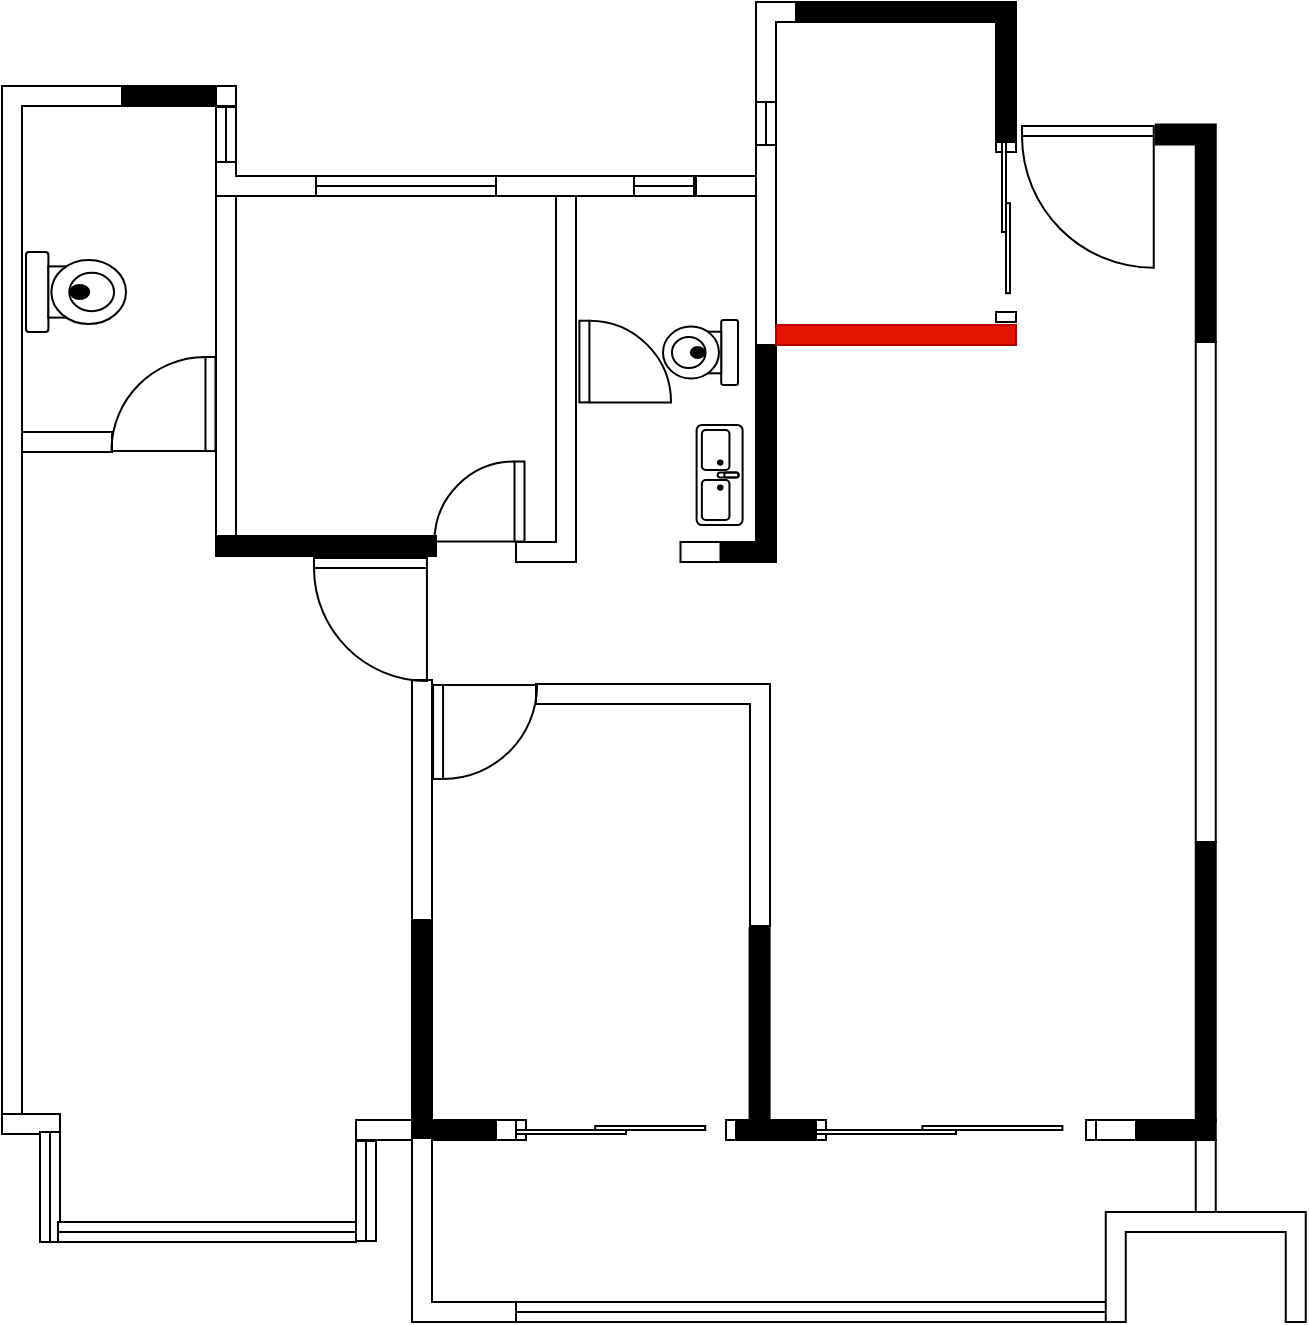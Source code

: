 <mxfile version="28.1.0">
  <diagram name="第 1 页" id="_XM3vjgN4bQ6cUt2o9I2">
    <mxGraphModel dx="1182" dy="645" grid="1" gridSize="10" guides="1" tooltips="1" connect="1" arrows="1" fold="1" page="1" pageScale="1" pageWidth="827" pageHeight="1169" math="0" shadow="0">
      <root>
        <mxCell id="0" />
        <mxCell id="1" parent="0" />
        <mxCell id="Gvs879eCOgu5enrVMvLc-1" value="" style="verticalLabelPosition=bottom;html=1;verticalAlign=top;align=center;shape=mxgraph.floorplan.wallCorner;fillColor=strokeColor;direction=south;" parent="1" vertex="1">
          <mxGeometry x="550" y="180" width="110" height="70" as="geometry" />
        </mxCell>
        <mxCell id="Gvs879eCOgu5enrVMvLc-3" value="" style="verticalLabelPosition=bottom;html=1;verticalAlign=top;align=center;shape=mxgraph.floorplan.wallCorner;fillColor=strokeColor;direction=south;" parent="1" vertex="1">
          <mxGeometry x="729.88" y="241.25" width="30" height="108.75" as="geometry" />
        </mxCell>
        <mxCell id="BDumn9-ugRww-VhlWbHq-1" value="" style="verticalLabelPosition=bottom;html=1;verticalAlign=top;align=center;shape=mxgraph.floorplan.doorLeft;aspect=fixed;flipH=1;" parent="1" vertex="1">
          <mxGeometry x="663" y="242" width="65.88" height="70" as="geometry" />
        </mxCell>
        <mxCell id="BDumn9-ugRww-VhlWbHq-2" value="" style="verticalLabelPosition=bottom;html=1;verticalAlign=top;align=center;shape=mxgraph.floorplan.wall;direction=south;" parent="1" vertex="1">
          <mxGeometry x="749.88" y="350" width="10" height="250" as="geometry" />
        </mxCell>
        <mxCell id="BDumn9-ugRww-VhlWbHq-3" value="" style="verticalLabelPosition=bottom;html=1;verticalAlign=top;align=center;shape=mxgraph.floorplan.wallCorner;gradientColor=none;" parent="1" vertex="1">
          <mxGeometry x="530" y="180" width="20" height="50" as="geometry" />
        </mxCell>
        <mxCell id="BDumn9-ugRww-VhlWbHq-5" value="" style="verticalLabelPosition=bottom;html=1;verticalAlign=top;align=center;shape=mxgraph.floorplan.window;direction=west;rotation=90;" parent="1" vertex="1">
          <mxGeometry x="518.5" y="241.5" width="33" height="10" as="geometry" />
        </mxCell>
        <mxCell id="BDumn9-ugRww-VhlWbHq-7" value="" style="verticalLabelPosition=bottom;html=1;verticalAlign=top;align=center;shape=mxgraph.floorplan.doorSlidingGlass;dx=0.34;direction=south;" parent="1" vertex="1">
          <mxGeometry x="650" y="250" width="10" height="90" as="geometry" />
        </mxCell>
        <mxCell id="gL_sYNNBg2YiWqMNaNvk-4" value="" style="verticalLabelPosition=bottom;html=1;verticalAlign=top;align=center;shape=mxgraph.floorplan.wallCorner;fillColor=strokeColor;direction=west" vertex="1" parent="1">
          <mxGeometry x="505" y="350" width="35" height="110" as="geometry" />
        </mxCell>
        <mxCell id="gL_sYNNBg2YiWqMNaNvk-5" value="" style="verticalLabelPosition=bottom;html=1;verticalAlign=top;align=center;shape=mxgraph.floorplan.wall;" vertex="1" parent="1">
          <mxGeometry x="500" y="267" width="30" height="10" as="geometry" />
        </mxCell>
        <mxCell id="gL_sYNNBg2YiWqMNaNvk-6" value="" style="verticalLabelPosition=bottom;html=1;verticalAlign=top;align=center;shape=mxgraph.floorplan.window;" vertex="1" parent="1">
          <mxGeometry x="469" y="267" width="30" height="10" as="geometry" />
        </mxCell>
        <mxCell id="gL_sYNNBg2YiWqMNaNvk-7" value="" style="verticalLabelPosition=bottom;html=1;verticalAlign=top;align=center;shape=mxgraph.floorplan.wall;" vertex="1" parent="1">
          <mxGeometry x="399" y="267" width="70" height="10" as="geometry" />
        </mxCell>
        <mxCell id="gL_sYNNBg2YiWqMNaNvk-9" value="" style="verticalLabelPosition=bottom;html=1;verticalAlign=top;align=center;shape=mxgraph.floorplan.wallCorner;direction=north" vertex="1" parent="1">
          <mxGeometry x="260" y="260" width="50" height="17" as="geometry" />
        </mxCell>
        <mxCell id="gL_sYNNBg2YiWqMNaNvk-10" value="" style="verticalLabelPosition=bottom;html=1;verticalAlign=top;align=center;shape=mxgraph.floorplan.wall;direction=south;strokeWidth=1;fillStyle=solid;fillColor=default;" vertex="1" parent="1">
          <mxGeometry x="260" y="277" width="10" height="173" as="geometry" />
        </mxCell>
        <mxCell id="gL_sYNNBg2YiWqMNaNvk-13" value="" style="verticalLabelPosition=bottom;html=1;verticalAlign=top;align=center;shape=mxgraph.floorplan.wall;fillColor=strokeColor;" vertex="1" parent="1">
          <mxGeometry x="260" y="447" width="110" height="10" as="geometry" />
        </mxCell>
        <mxCell id="gL_sYNNBg2YiWqMNaNvk-14" value="" style="verticalLabelPosition=bottom;html=1;verticalAlign=top;align=center;shape=mxgraph.floorplan.wallCorner;direction=west" vertex="1" parent="1">
          <mxGeometry x="410" y="277" width="30" height="183" as="geometry" />
        </mxCell>
        <mxCell id="gL_sYNNBg2YiWqMNaNvk-15" value="" style="verticalLabelPosition=bottom;html=1;verticalAlign=top;align=center;shape=mxgraph.floorplan.doorRight;aspect=fixed;rotation=90;" vertex="1" parent="1">
          <mxGeometry x="373" y="408.5" width="40" height="42.5" as="geometry" />
        </mxCell>
        <mxCell id="gL_sYNNBg2YiWqMNaNvk-16" value="" style="verticalLabelPosition=bottom;html=1;verticalAlign=top;align=center;shape=mxgraph.floorplan.doorLeft;aspect=fixed;rotation=-90;" vertex="1" parent="1">
          <mxGeometry x="442.97" y="338.09" width="40.83" height="43.38" as="geometry" />
        </mxCell>
        <mxCell id="gL_sYNNBg2YiWqMNaNvk-17" value="" style="verticalLabelPosition=bottom;html=1;verticalAlign=top;align=center;shape=mxgraph.floorplan.wall;" vertex="1" parent="1">
          <mxGeometry x="492.25" y="450" width="20" height="10" as="geometry" />
        </mxCell>
        <mxCell id="gL_sYNNBg2YiWqMNaNvk-18" value="" style="verticalLabelPosition=bottom;html=1;verticalAlign=top;align=center;shape=mxgraph.floorplan.sink_double2;rotation=90;" vertex="1" parent="1">
          <mxGeometry x="486.8" y="405" width="50" height="23" as="geometry" />
        </mxCell>
        <mxCell id="gL_sYNNBg2YiWqMNaNvk-19" value="" style="verticalLabelPosition=bottom;html=1;verticalAlign=top;align=center;shape=mxgraph.floorplan.toilet;rotation=90;" vertex="1" parent="1">
          <mxGeometry x="486" y="336.5" width="32.5" height="37.5" as="geometry" />
        </mxCell>
        <mxCell id="gL_sYNNBg2YiWqMNaNvk-20" value="" style="verticalLabelPosition=bottom;html=1;verticalAlign=top;align=center;shape=mxgraph.floorplan.window;rotation=90;" vertex="1" parent="1">
          <mxGeometry x="251.25" y="241.25" width="27.5" height="10" as="geometry" />
        </mxCell>
        <mxCell id="gL_sYNNBg2YiWqMNaNvk-21" value="" style="verticalLabelPosition=bottom;html=1;verticalAlign=top;align=center;shape=mxgraph.floorplan.wall;" vertex="1" parent="1">
          <mxGeometry x="260" y="222" width="10" height="10" as="geometry" />
        </mxCell>
        <mxCell id="gL_sYNNBg2YiWqMNaNvk-22" value="" style="verticalLabelPosition=bottom;html=1;verticalAlign=top;align=center;shape=mxgraph.floorplan.wall;fillColor=strokeColor;" vertex="1" parent="1">
          <mxGeometry x="210" y="222" width="50" height="10" as="geometry" />
        </mxCell>
        <mxCell id="gL_sYNNBg2YiWqMNaNvk-24" value="" style="verticalLabelPosition=bottom;html=1;verticalAlign=top;align=center;shape=mxgraph.floorplan.window;" vertex="1" parent="1">
          <mxGeometry x="310" y="267" width="90" height="10" as="geometry" />
        </mxCell>
        <mxCell id="gL_sYNNBg2YiWqMNaNvk-26" value="" style="verticalLabelPosition=bottom;html=1;verticalAlign=top;align=center;shape=mxgraph.floorplan.wallCorner;" vertex="1" parent="1">
          <mxGeometry x="153" y="222" width="60" height="518" as="geometry" />
        </mxCell>
        <mxCell id="gL_sYNNBg2YiWqMNaNvk-27" value="" style="verticalLabelPosition=bottom;html=1;verticalAlign=top;align=center;shape=mxgraph.floorplan.wall;" vertex="1" parent="1">
          <mxGeometry x="153" y="736" width="29" height="10" as="geometry" />
        </mxCell>
        <mxCell id="gL_sYNNBg2YiWqMNaNvk-31" value="" style="verticalLabelPosition=bottom;html=1;verticalAlign=top;align=center;shape=mxgraph.floorplan.window;rotation=90;" vertex="1" parent="1">
          <mxGeometry x="149.5" y="767.5" width="55" height="10" as="geometry" />
        </mxCell>
        <mxCell id="gL_sYNNBg2YiWqMNaNvk-32" value="" style="verticalLabelPosition=bottom;html=1;verticalAlign=top;align=center;shape=mxgraph.floorplan.window;" vertex="1" parent="1">
          <mxGeometry x="181" y="790" width="149" height="10" as="geometry" />
        </mxCell>
        <mxCell id="gL_sYNNBg2YiWqMNaNvk-33" value="" style="verticalLabelPosition=bottom;html=1;verticalAlign=top;align=center;shape=mxgraph.floorplan.window;rotation=90;" vertex="1" parent="1">
          <mxGeometry x="310" y="768.5" width="50" height="12" as="geometry" />
        </mxCell>
        <mxCell id="gL_sYNNBg2YiWqMNaNvk-34" value="" style="verticalLabelPosition=bottom;html=1;verticalAlign=top;align=center;shape=mxgraph.floorplan.wall;fillColor=strokeColor;" vertex="1" parent="1">
          <mxGeometry x="358" y="739" width="41" height="10" as="geometry" />
        </mxCell>
        <mxCell id="gL_sYNNBg2YiWqMNaNvk-35" value="" style="verticalLabelPosition=bottom;html=1;verticalAlign=top;align=center;shape=mxgraph.floorplan.window;" vertex="1" parent="1">
          <mxGeometry x="410" y="830" width="300" height="10" as="geometry" />
        </mxCell>
        <mxCell id="gL_sYNNBg2YiWqMNaNvk-36" value="" style="verticalLabelPosition=bottom;html=1;verticalAlign=top;align=center;shape=mxgraph.floorplan.wall;" vertex="1" parent="1">
          <mxGeometry x="163" y="395" width="45" height="10" as="geometry" />
        </mxCell>
        <mxCell id="gL_sYNNBg2YiWqMNaNvk-37" value="" style="verticalLabelPosition=bottom;html=1;verticalAlign=top;align=center;shape=mxgraph.floorplan.wall;fillColor=strokeColor;direction=south;" vertex="1" parent="1">
          <mxGeometry x="358" y="640" width="10" height="98" as="geometry" />
        </mxCell>
        <mxCell id="gL_sYNNBg2YiWqMNaNvk-38" value="" style="verticalLabelPosition=bottom;html=1;verticalAlign=top;align=center;shape=mxgraph.floorplan.wallCorner;direction=north" vertex="1" parent="1">
          <mxGeometry x="358" y="748" width="52" height="92" as="geometry" />
        </mxCell>
        <mxCell id="gL_sYNNBg2YiWqMNaNvk-39" value="" style="verticalLabelPosition=bottom;html=1;verticalAlign=top;align=center;shape=mxgraph.floorplan.wall;" vertex="1" parent="1">
          <mxGeometry x="400" y="739" width="10" height="10" as="geometry" />
        </mxCell>
        <mxCell id="gL_sYNNBg2YiWqMNaNvk-40" value="" style="verticalLabelPosition=bottom;html=1;verticalAlign=top;align=center;shape=mxgraph.floorplan.wall;fillColor=strokeColor;direction=south;" vertex="1" parent="1">
          <mxGeometry x="526.8" y="643" width="10" height="96" as="geometry" />
        </mxCell>
        <mxCell id="gL_sYNNBg2YiWqMNaNvk-41" value="" style="verticalLabelPosition=bottom;html=1;verticalAlign=top;align=center;shape=mxgraph.floorplan.wall;fillColor=strokeColor;" vertex="1" parent="1">
          <mxGeometry x="518.5" y="739" width="41.5" height="10" as="geometry" />
        </mxCell>
        <mxCell id="gL_sYNNBg2YiWqMNaNvk-43" value="" style="verticalLabelPosition=bottom;html=1;verticalAlign=top;align=center;shape=mxgraph.floorplan.wall;fillColor=strokeColor;" vertex="1" parent="1">
          <mxGeometry x="720" y="739" width="39.88" height="10" as="geometry" />
        </mxCell>
        <mxCell id="gL_sYNNBg2YiWqMNaNvk-45" value="" style="verticalLabelPosition=bottom;html=1;verticalAlign=top;align=center;shape=mxgraph.floorplan.wall;fillColor=strokeColor;direction=south;" vertex="1" parent="1">
          <mxGeometry x="749.88" y="600" width="10" height="140" as="geometry" />
        </mxCell>
        <mxCell id="gL_sYNNBg2YiWqMNaNvk-46" value="" style="verticalLabelPosition=bottom;html=1;verticalAlign=top;align=center;shape=mxgraph.floorplan.wall;" vertex="1" parent="1">
          <mxGeometry x="700" y="739" width="20" height="10" as="geometry" />
        </mxCell>
        <mxCell id="gL_sYNNBg2YiWqMNaNvk-47" value="" style="verticalLabelPosition=bottom;html=1;verticalAlign=top;align=center;shape=mxgraph.floorplan.doorSlidingGlass;dx=0.38;" vertex="1" parent="1">
          <mxGeometry x="560" y="739" width="140" height="10" as="geometry" />
        </mxCell>
        <mxCell id="gL_sYNNBg2YiWqMNaNvk-48" value="" style="verticalLabelPosition=bottom;html=1;verticalAlign=top;align=center;shape=mxgraph.floorplan.wall;direction=south;" vertex="1" parent="1">
          <mxGeometry x="749.88" y="749" width="10" height="40" as="geometry" />
        </mxCell>
        <mxCell id="gL_sYNNBg2YiWqMNaNvk-49" value="" style="verticalLabelPosition=bottom;html=1;verticalAlign=top;align=center;shape=mxgraph.floorplan.wallU;" vertex="1" parent="1">
          <mxGeometry x="704.88" y="785" width="100" height="55" as="geometry" />
        </mxCell>
        <mxCell id="gL_sYNNBg2YiWqMNaNvk-51" value="" style="verticalLabelPosition=bottom;html=1;verticalAlign=top;align=center;shape=mxgraph.floorplan.doorSlidingGlass;dx=0.36;" vertex="1" parent="1">
          <mxGeometry x="410" y="739" width="110" height="10" as="geometry" />
        </mxCell>
        <mxCell id="gL_sYNNBg2YiWqMNaNvk-52" value="" style="verticalLabelPosition=bottom;html=1;verticalAlign=top;align=center;shape=mxgraph.floorplan.wall;direction=south;" vertex="1" parent="1">
          <mxGeometry x="358" y="519" width="10" height="120" as="geometry" />
        </mxCell>
        <mxCell id="gL_sYNNBg2YiWqMNaNvk-53" value="" style="verticalLabelPosition=bottom;html=1;verticalAlign=top;align=center;shape=mxgraph.floorplan.wallCorner;direction=south;" vertex="1" parent="1">
          <mxGeometry x="420" y="521" width="117" height="121" as="geometry" />
        </mxCell>
        <mxCell id="gL_sYNNBg2YiWqMNaNvk-55" value="" style="verticalLabelPosition=bottom;html=1;verticalAlign=top;align=center;shape=mxgraph.floorplan.doorRight;aspect=fixed;rotation=-90;" vertex="1" parent="1">
          <mxGeometry x="370" y="520.01" width="47" height="49.94" as="geometry" />
        </mxCell>
        <mxCell id="gL_sYNNBg2YiWqMNaNvk-56" value="" style="verticalLabelPosition=bottom;html=1;verticalAlign=top;align=center;shape=mxgraph.floorplan.doorRight;aspect=fixed;" vertex="1" parent="1">
          <mxGeometry x="309" y="458" width="56.47" height="60" as="geometry" />
        </mxCell>
        <mxCell id="gL_sYNNBg2YiWqMNaNvk-57" value="" style="verticalLabelPosition=bottom;html=1;verticalAlign=top;align=center;shape=mxgraph.floorplan.doorRight;aspect=fixed;rotation=90;" vertex="1" parent="1">
          <mxGeometry x="211.25" y="356.04" width="47.03" height="49.96" as="geometry" />
        </mxCell>
        <mxCell id="gL_sYNNBg2YiWqMNaNvk-58" value="" style="verticalLabelPosition=bottom;html=1;verticalAlign=top;align=center;shape=mxgraph.floorplan.toilet;rotation=-90;" vertex="1" parent="1">
          <mxGeometry x="170" y="300" width="40" height="50" as="geometry" />
        </mxCell>
        <mxCell id="gL_sYNNBg2YiWqMNaNvk-59" value="" style="verticalLabelPosition=bottom;html=1;verticalAlign=top;align=center;shape=mxgraph.floorplan.wall;direction=south;" vertex="1" parent="1">
          <mxGeometry x="530" y="251.5" width="10" height="100" as="geometry" />
        </mxCell>
        <mxCell id="gL_sYNNBg2YiWqMNaNvk-60" value="" style="verticalLabelPosition=bottom;html=1;verticalAlign=top;align=center;shape=mxgraph.floorplan.wall;fillColor=#e51400;fontColor=#ffffff;strokeColor=#B20000;" vertex="1" parent="1">
          <mxGeometry x="540" y="341.5" width="120" height="10" as="geometry" />
        </mxCell>
        <mxCell id="gL_sYNNBg2YiWqMNaNvk-61" value="" style="verticalLabelPosition=bottom;html=1;verticalAlign=top;align=center;shape=mxgraph.floorplan.wall;" vertex="1" parent="1">
          <mxGeometry x="330" y="739" width="28" height="10" as="geometry" />
        </mxCell>
      </root>
    </mxGraphModel>
  </diagram>
</mxfile>
